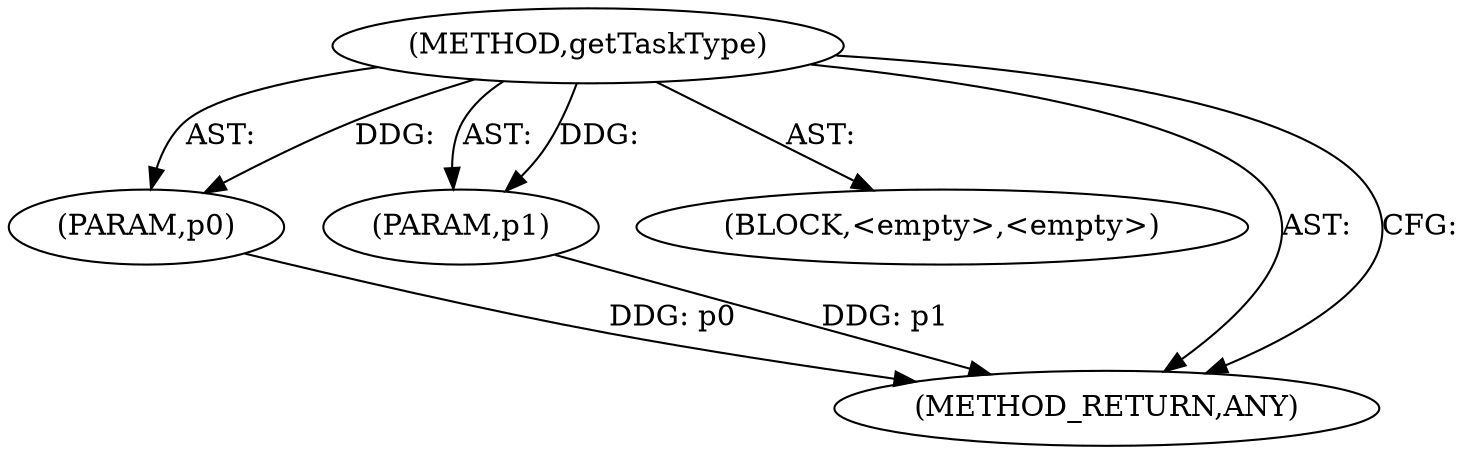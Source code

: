 digraph "getTaskType" {  
"111669149728" [label = <(METHOD,getTaskType)> ]
"115964117047" [label = <(PARAM,p0)> ]
"115964117048" [label = <(PARAM,p1)> ]
"25769803816" [label = <(BLOCK,&lt;empty&gt;,&lt;empty&gt;)> ]
"128849018912" [label = <(METHOD_RETURN,ANY)> ]
  "111669149728" -> "115964117047"  [ label = "AST: "] 
  "111669149728" -> "115964117048"  [ label = "AST: "] 
  "111669149728" -> "25769803816"  [ label = "AST: "] 
  "111669149728" -> "128849018912"  [ label = "AST: "] 
  "111669149728" -> "128849018912"  [ label = "CFG: "] 
  "115964117047" -> "128849018912"  [ label = "DDG: p0"] 
  "115964117048" -> "128849018912"  [ label = "DDG: p1"] 
  "111669149728" -> "115964117047"  [ label = "DDG: "] 
  "111669149728" -> "115964117048"  [ label = "DDG: "] 
}
